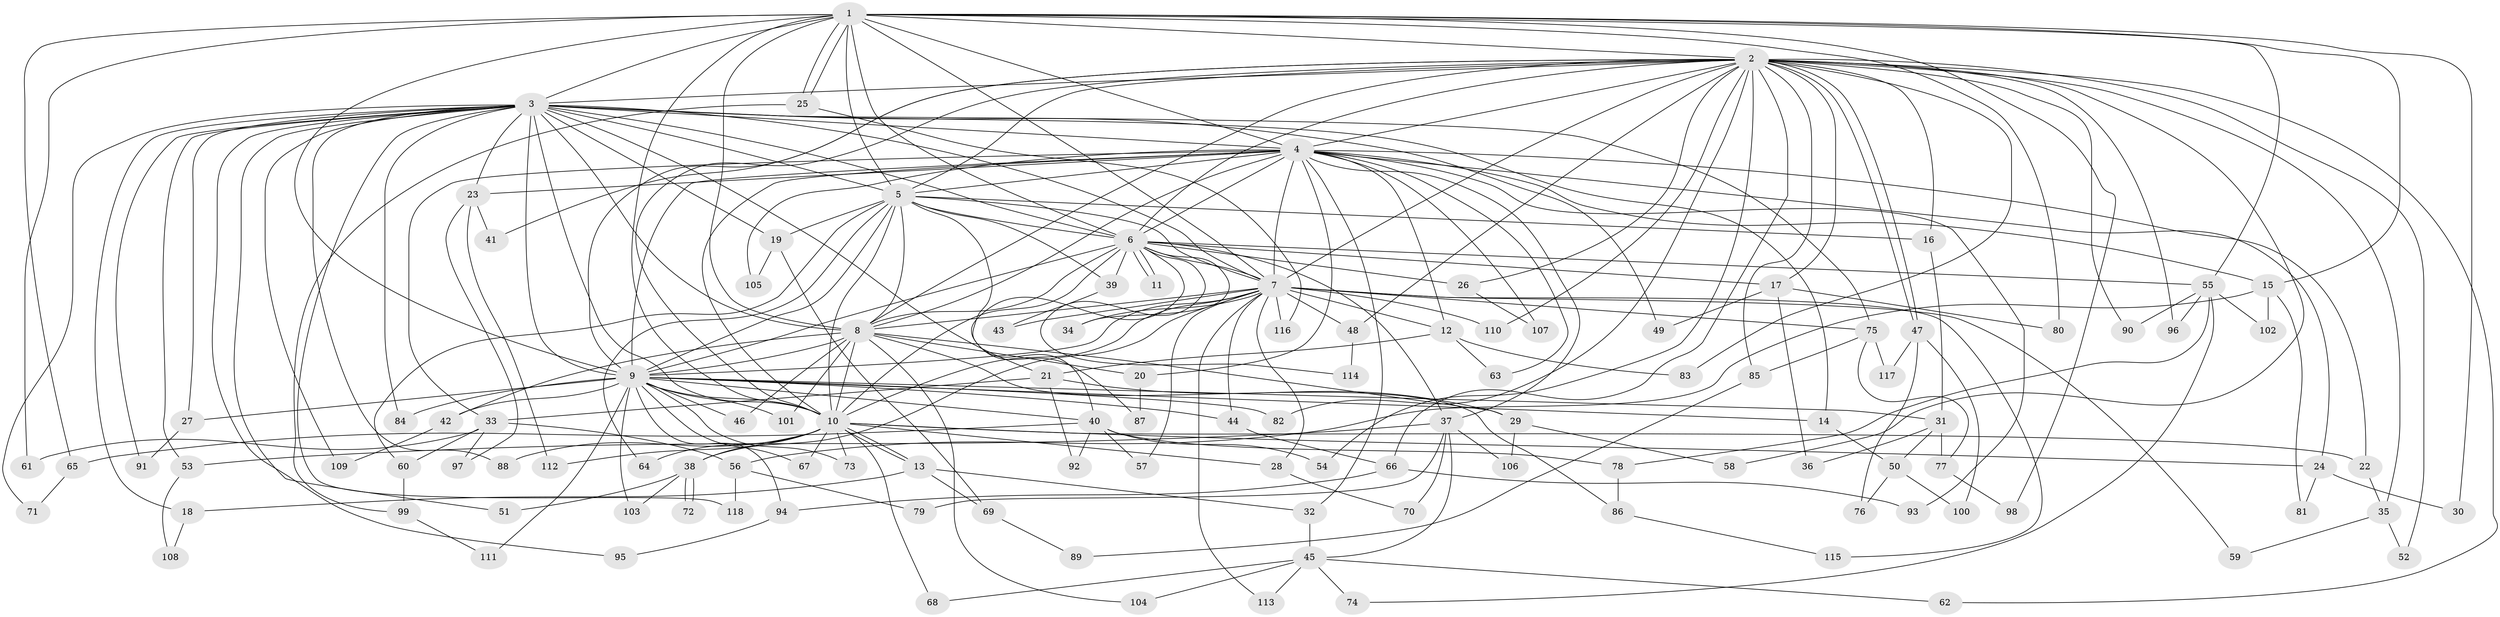 // coarse degree distribution, {19: 0.022727272727272728, 40: 0.011363636363636364, 20: 0.011363636363636364, 13: 0.011363636363636364, 18: 0.011363636363636364, 23: 0.011363636363636364, 17: 0.011363636363636364, 22: 0.011363636363636364, 2: 0.5227272727272727, 5: 0.06818181818181818, 6: 0.022727272727272728, 3: 0.17045454545454544, 8: 0.022727272727272728, 4: 0.045454545454545456, 7: 0.03409090909090909, 1: 0.011363636363636364}
// Generated by graph-tools (version 1.1) at 2025/41/03/06/25 10:41:35]
// undirected, 118 vertices, 261 edges
graph export_dot {
graph [start="1"]
  node [color=gray90,style=filled];
  1;
  2;
  3;
  4;
  5;
  6;
  7;
  8;
  9;
  10;
  11;
  12;
  13;
  14;
  15;
  16;
  17;
  18;
  19;
  20;
  21;
  22;
  23;
  24;
  25;
  26;
  27;
  28;
  29;
  30;
  31;
  32;
  33;
  34;
  35;
  36;
  37;
  38;
  39;
  40;
  41;
  42;
  43;
  44;
  45;
  46;
  47;
  48;
  49;
  50;
  51;
  52;
  53;
  54;
  55;
  56;
  57;
  58;
  59;
  60;
  61;
  62;
  63;
  64;
  65;
  66;
  67;
  68;
  69;
  70;
  71;
  72;
  73;
  74;
  75;
  76;
  77;
  78;
  79;
  80;
  81;
  82;
  83;
  84;
  85;
  86;
  87;
  88;
  89;
  90;
  91;
  92;
  93;
  94;
  95;
  96;
  97;
  98;
  99;
  100;
  101;
  102;
  103;
  104;
  105;
  106;
  107;
  108;
  109;
  110;
  111;
  112;
  113;
  114;
  115;
  116;
  117;
  118;
  1 -- 2;
  1 -- 3;
  1 -- 4;
  1 -- 5;
  1 -- 6;
  1 -- 7;
  1 -- 8;
  1 -- 9;
  1 -- 10;
  1 -- 15;
  1 -- 25;
  1 -- 25;
  1 -- 30;
  1 -- 55;
  1 -- 61;
  1 -- 65;
  1 -- 80;
  1 -- 98;
  2 -- 3;
  2 -- 4;
  2 -- 5;
  2 -- 6;
  2 -- 7;
  2 -- 8;
  2 -- 9;
  2 -- 10;
  2 -- 16;
  2 -- 17;
  2 -- 26;
  2 -- 35;
  2 -- 41;
  2 -- 47;
  2 -- 47;
  2 -- 48;
  2 -- 52;
  2 -- 54;
  2 -- 58;
  2 -- 62;
  2 -- 66;
  2 -- 82;
  2 -- 83;
  2 -- 85;
  2 -- 90;
  2 -- 96;
  2 -- 110;
  3 -- 4;
  3 -- 5;
  3 -- 6;
  3 -- 7;
  3 -- 8;
  3 -- 9;
  3 -- 10;
  3 -- 14;
  3 -- 18;
  3 -- 19;
  3 -- 21;
  3 -- 23;
  3 -- 27;
  3 -- 49;
  3 -- 51;
  3 -- 53;
  3 -- 71;
  3 -- 75;
  3 -- 84;
  3 -- 88;
  3 -- 91;
  3 -- 95;
  3 -- 109;
  3 -- 118;
  4 -- 5;
  4 -- 6;
  4 -- 7;
  4 -- 8;
  4 -- 9;
  4 -- 10;
  4 -- 12;
  4 -- 15;
  4 -- 20;
  4 -- 22;
  4 -- 23;
  4 -- 24;
  4 -- 32;
  4 -- 33;
  4 -- 37;
  4 -- 63;
  4 -- 93;
  4 -- 105;
  4 -- 107;
  5 -- 6;
  5 -- 7;
  5 -- 8;
  5 -- 9;
  5 -- 10;
  5 -- 16;
  5 -- 19;
  5 -- 39;
  5 -- 60;
  5 -- 64;
  5 -- 87;
  6 -- 7;
  6 -- 8;
  6 -- 9;
  6 -- 10;
  6 -- 11;
  6 -- 11;
  6 -- 17;
  6 -- 26;
  6 -- 34;
  6 -- 37;
  6 -- 39;
  6 -- 40;
  6 -- 55;
  6 -- 114;
  7 -- 8;
  7 -- 9;
  7 -- 10;
  7 -- 12;
  7 -- 28;
  7 -- 34;
  7 -- 38;
  7 -- 43;
  7 -- 44;
  7 -- 48;
  7 -- 57;
  7 -- 59;
  7 -- 75;
  7 -- 110;
  7 -- 113;
  7 -- 115;
  7 -- 116;
  8 -- 9;
  8 -- 10;
  8 -- 20;
  8 -- 29;
  8 -- 42;
  8 -- 46;
  8 -- 86;
  8 -- 101;
  8 -- 104;
  9 -- 10;
  9 -- 14;
  9 -- 27;
  9 -- 31;
  9 -- 40;
  9 -- 42;
  9 -- 44;
  9 -- 46;
  9 -- 67;
  9 -- 73;
  9 -- 82;
  9 -- 84;
  9 -- 94;
  9 -- 101;
  9 -- 103;
  9 -- 111;
  10 -- 13;
  10 -- 13;
  10 -- 22;
  10 -- 24;
  10 -- 28;
  10 -- 38;
  10 -- 64;
  10 -- 67;
  10 -- 68;
  10 -- 73;
  10 -- 88;
  10 -- 112;
  12 -- 21;
  12 -- 63;
  12 -- 83;
  13 -- 18;
  13 -- 32;
  13 -- 69;
  14 -- 50;
  15 -- 56;
  15 -- 81;
  15 -- 102;
  16 -- 31;
  17 -- 36;
  17 -- 49;
  17 -- 80;
  18 -- 108;
  19 -- 69;
  19 -- 105;
  20 -- 87;
  21 -- 29;
  21 -- 33;
  21 -- 92;
  22 -- 35;
  23 -- 41;
  23 -- 97;
  23 -- 112;
  24 -- 30;
  24 -- 81;
  25 -- 99;
  25 -- 116;
  26 -- 107;
  27 -- 91;
  28 -- 70;
  29 -- 58;
  29 -- 106;
  31 -- 36;
  31 -- 50;
  31 -- 77;
  32 -- 45;
  33 -- 56;
  33 -- 60;
  33 -- 61;
  33 -- 97;
  35 -- 52;
  35 -- 59;
  37 -- 45;
  37 -- 53;
  37 -- 70;
  37 -- 79;
  37 -- 106;
  38 -- 51;
  38 -- 72;
  38 -- 72;
  38 -- 103;
  39 -- 43;
  40 -- 54;
  40 -- 57;
  40 -- 65;
  40 -- 78;
  40 -- 92;
  42 -- 109;
  44 -- 66;
  45 -- 62;
  45 -- 68;
  45 -- 74;
  45 -- 104;
  45 -- 113;
  47 -- 76;
  47 -- 100;
  47 -- 117;
  48 -- 114;
  50 -- 76;
  50 -- 100;
  53 -- 108;
  55 -- 74;
  55 -- 78;
  55 -- 90;
  55 -- 96;
  55 -- 102;
  56 -- 79;
  56 -- 118;
  60 -- 99;
  65 -- 71;
  66 -- 93;
  66 -- 94;
  69 -- 89;
  75 -- 77;
  75 -- 85;
  75 -- 117;
  77 -- 98;
  78 -- 86;
  85 -- 89;
  86 -- 115;
  94 -- 95;
  99 -- 111;
}
